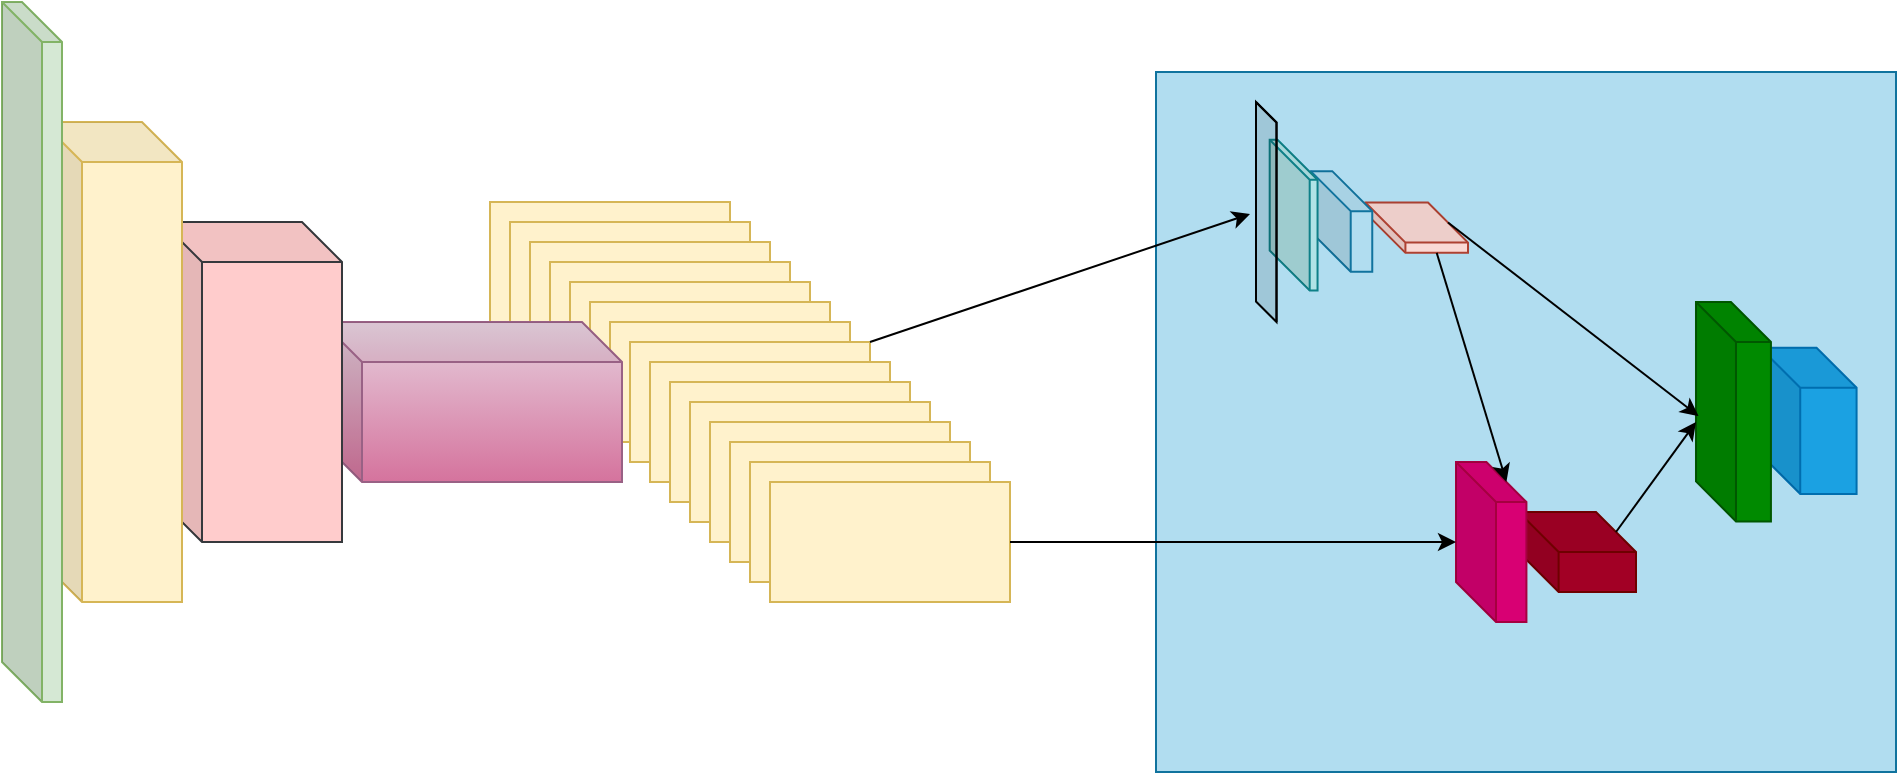 <mxfile version="20.4.0" type="github">
  <diagram id="BGLzXk9twkR0PcoR008e" name="第 1 页">
    <mxGraphModel dx="1663" dy="243" grid="0" gridSize="10" guides="1" tooltips="1" connect="1" arrows="1" fold="1" page="0" pageScale="1" pageWidth="827" pageHeight="1169" math="0" shadow="0">
      <root>
        <mxCell id="0" />
        <mxCell id="1" parent="0" />
        <mxCell id="dXBn1VT0IYcO648EgitK-8" value="" style="rounded=0;whiteSpace=wrap;html=1;fillColor=#fff2cc;strokeColor=#d6b656;" vertex="1" parent="1">
          <mxGeometry x="238" y="884" width="120" height="60" as="geometry" />
        </mxCell>
        <mxCell id="dXBn1VT0IYcO648EgitK-9" value="" style="rounded=0;whiteSpace=wrap;html=1;fillColor=#fff2cc;strokeColor=#d6b656;" vertex="1" parent="1">
          <mxGeometry x="248" y="894" width="120" height="60" as="geometry" />
        </mxCell>
        <mxCell id="dXBn1VT0IYcO648EgitK-10" value="" style="rounded=0;whiteSpace=wrap;html=1;fillColor=#fff2cc;strokeColor=#d6b656;" vertex="1" parent="1">
          <mxGeometry x="258" y="904" width="120" height="60" as="geometry" />
        </mxCell>
        <mxCell id="dXBn1VT0IYcO648EgitK-11" value="" style="rounded=0;whiteSpace=wrap;html=1;fillColor=#fff2cc;strokeColor=#d6b656;" vertex="1" parent="1">
          <mxGeometry x="268" y="914" width="120" height="60" as="geometry" />
        </mxCell>
        <mxCell id="dXBn1VT0IYcO648EgitK-12" value="" style="rounded=0;whiteSpace=wrap;html=1;fillColor=#fff2cc;strokeColor=#d6b656;" vertex="1" parent="1">
          <mxGeometry x="278" y="924" width="120" height="60" as="geometry" />
        </mxCell>
        <mxCell id="dXBn1VT0IYcO648EgitK-13" value="" style="rounded=0;whiteSpace=wrap;html=1;fillColor=#fff2cc;strokeColor=#d6b656;" vertex="1" parent="1">
          <mxGeometry x="288" y="934" width="120" height="60" as="geometry" />
        </mxCell>
        <mxCell id="dXBn1VT0IYcO648EgitK-14" value="" style="rounded=0;whiteSpace=wrap;html=1;fillColor=#fff2cc;strokeColor=#d6b656;" vertex="1" parent="1">
          <mxGeometry x="298" y="944" width="120" height="60" as="geometry" />
        </mxCell>
        <mxCell id="dXBn1VT0IYcO648EgitK-15" value="" style="rounded=0;whiteSpace=wrap;html=1;fillColor=#fff2cc;strokeColor=#d6b656;" vertex="1" parent="1">
          <mxGeometry x="308" y="954" width="120" height="60" as="geometry" />
        </mxCell>
        <mxCell id="dXBn1VT0IYcO648EgitK-16" value="" style="rounded=0;whiteSpace=wrap;html=1;fillColor=#fff2cc;strokeColor=#d6b656;" vertex="1" parent="1">
          <mxGeometry x="318" y="964" width="120" height="60" as="geometry" />
        </mxCell>
        <mxCell id="dXBn1VT0IYcO648EgitK-17" value="" style="rounded=0;whiteSpace=wrap;html=1;fillColor=#fff2cc;strokeColor=#d6b656;" vertex="1" parent="1">
          <mxGeometry x="328" y="974" width="120" height="60" as="geometry" />
        </mxCell>
        <mxCell id="dXBn1VT0IYcO648EgitK-18" value="" style="rounded=0;whiteSpace=wrap;html=1;fillColor=#fff2cc;strokeColor=#d6b656;" vertex="1" parent="1">
          <mxGeometry x="338" y="984" width="120" height="60" as="geometry" />
        </mxCell>
        <mxCell id="dXBn1VT0IYcO648EgitK-19" value="" style="rounded=0;whiteSpace=wrap;html=1;fillColor=#fff2cc;strokeColor=#d6b656;" vertex="1" parent="1">
          <mxGeometry x="348" y="994" width="120" height="60" as="geometry" />
        </mxCell>
        <mxCell id="dXBn1VT0IYcO648EgitK-20" value="" style="rounded=0;whiteSpace=wrap;html=1;fillColor=#fff2cc;strokeColor=#d6b656;" vertex="1" parent="1">
          <mxGeometry x="358" y="1004" width="120" height="60" as="geometry" />
        </mxCell>
        <mxCell id="dXBn1VT0IYcO648EgitK-21" value="" style="rounded=0;whiteSpace=wrap;html=1;fillColor=#fff2cc;strokeColor=#d6b656;" vertex="1" parent="1">
          <mxGeometry x="368" y="1014" width="120" height="60" as="geometry" />
        </mxCell>
        <mxCell id="dXBn1VT0IYcO648EgitK-22" value="" style="rounded=0;whiteSpace=wrap;html=1;fillColor=#fff2cc;strokeColor=#d6b656;" vertex="1" parent="1">
          <mxGeometry x="378" y="1024" width="120" height="60" as="geometry" />
        </mxCell>
        <mxCell id="dXBn1VT0IYcO648EgitK-6" value="" style="shape=cube;whiteSpace=wrap;html=1;boundedLbl=1;backgroundOutline=1;darkOpacity=0.05;darkOpacity2=0.1;fillColor=#e6d0de;gradientColor=#d5739d;strokeColor=#996185;" vertex="1" parent="1">
          <mxGeometry x="154" y="944" width="150" height="80" as="geometry" />
        </mxCell>
        <mxCell id="dXBn1VT0IYcO648EgitK-5" value="" style="shape=cube;whiteSpace=wrap;html=1;boundedLbl=1;backgroundOutline=1;darkOpacity=0.05;darkOpacity2=0.1;fillColor=#ffcccc;strokeColor=#36393d;" vertex="1" parent="1">
          <mxGeometry x="74" y="894" width="90" height="160" as="geometry" />
        </mxCell>
        <mxCell id="dXBn1VT0IYcO648EgitK-4" value="" style="shape=cube;whiteSpace=wrap;html=1;boundedLbl=1;backgroundOutline=1;darkOpacity=0.05;darkOpacity2=0.1;fillColor=#fff2cc;strokeColor=#d6b656;" vertex="1" parent="1">
          <mxGeometry x="14" y="844" width="70" height="240" as="geometry" />
        </mxCell>
        <mxCell id="dXBn1VT0IYcO648EgitK-3" value="" style="shape=cube;whiteSpace=wrap;html=1;boundedLbl=1;backgroundOutline=1;darkOpacity=0.05;darkOpacity2=0.1;fillColor=#d5e8d4;strokeColor=#82b366;" vertex="1" parent="1">
          <mxGeometry x="-6" y="784" width="30" height="350" as="geometry" />
        </mxCell>
        <mxCell id="dXBn1VT0IYcO648EgitK-39" value="" style="rounded=0;whiteSpace=wrap;html=1;fillColor=#b1ddf0;strokeColor=#10739e;" vertex="1" parent="1">
          <mxGeometry x="571" y="819" width="370" height="350" as="geometry" />
        </mxCell>
        <mxCell id="dXBn1VT0IYcO648EgitK-54" value="" style="group" vertex="1" connectable="0" parent="1">
          <mxGeometry x="621" y="834" width="106" height="110" as="geometry" />
        </mxCell>
        <mxCell id="dXBn1VT0IYcO648EgitK-56" value="" style="edgeStyle=none;rounded=0;orthogonalLoop=1;jettySize=auto;html=1;" edge="1" parent="dXBn1VT0IYcO648EgitK-54" source="dXBn1VT0IYcO648EgitK-50" target="dXBn1VT0IYcO648EgitK-53">
          <mxGeometry relative="1" as="geometry" />
        </mxCell>
        <mxCell id="dXBn1VT0IYcO648EgitK-50" value="" style="shape=cube;whiteSpace=wrap;html=1;boundedLbl=1;backgroundOutline=1;darkOpacity=0.05;darkOpacity2=0.1;fillColor=#fad9d5;strokeColor=#ae4132;" vertex="1" parent="dXBn1VT0IYcO648EgitK-54">
          <mxGeometry x="54.71" y="50.286" width="51.29" height="25.143" as="geometry" />
        </mxCell>
        <mxCell id="dXBn1VT0IYcO648EgitK-51" value="" style="shape=cube;whiteSpace=wrap;html=1;boundedLbl=1;backgroundOutline=1;darkOpacity=0.05;darkOpacity2=0.1;fillColor=#b1ddf0;strokeColor=#10739e;" vertex="1" parent="dXBn1VT0IYcO648EgitK-54">
          <mxGeometry x="27.355" y="34.571" width="30.774" height="50.286" as="geometry" />
        </mxCell>
        <mxCell id="dXBn1VT0IYcO648EgitK-52" value="" style="shape=cube;whiteSpace=wrap;html=1;boundedLbl=1;backgroundOutline=1;darkOpacity=0.05;darkOpacity2=0.1;fillColor=#b0e3e6;strokeColor=#0e8088;" vertex="1" parent="dXBn1VT0IYcO648EgitK-54">
          <mxGeometry x="6.839" y="18.857" width="23.935" height="75.429" as="geometry" />
        </mxCell>
        <mxCell id="dXBn1VT0IYcO648EgitK-53" value="" style="shape=cube;whiteSpace=wrap;html=1;boundedLbl=1;backgroundOutline=1;darkOpacity=0.05;darkOpacity2=0.1;fillColor=none;" vertex="1" parent="dXBn1VT0IYcO648EgitK-54">
          <mxGeometry width="10.258" height="110" as="geometry" />
        </mxCell>
        <mxCell id="dXBn1VT0IYcO648EgitK-63" value="" style="group" vertex="1" connectable="0" parent="1">
          <mxGeometry x="721" y="1014" width="90" height="80" as="geometry" />
        </mxCell>
        <mxCell id="dXBn1VT0IYcO648EgitK-58" value="" style="shape=cube;whiteSpace=wrap;html=1;boundedLbl=1;backgroundOutline=1;darkOpacity=0.05;darkOpacity2=0.1;fillColor=#a20025;fontColor=#ffffff;strokeColor=#6F0000;" vertex="1" parent="dXBn1VT0IYcO648EgitK-63">
          <mxGeometry x="31.304" y="25" width="58.696" height="40" as="geometry" />
        </mxCell>
        <mxCell id="dXBn1VT0IYcO648EgitK-59" value="" style="shape=cube;whiteSpace=wrap;html=1;boundedLbl=1;backgroundOutline=1;darkOpacity=0.05;darkOpacity2=0.1;fillColor=#d80073;fontColor=#ffffff;strokeColor=#A50040;" vertex="1" parent="dXBn1VT0IYcO648EgitK-63">
          <mxGeometry width="35.217" height="80" as="geometry" />
        </mxCell>
        <mxCell id="dXBn1VT0IYcO648EgitK-66" style="edgeStyle=none;rounded=0;orthogonalLoop=1;jettySize=auto;html=1;exitX=0;exitY=0;exitDx=35.645;exitDy=25.143;exitPerimeter=0;entryX=0;entryY=0;entryDx=25.217;entryDy=10;entryPerimeter=0;" edge="1" parent="1" source="dXBn1VT0IYcO648EgitK-50" target="dXBn1VT0IYcO648EgitK-59">
          <mxGeometry relative="1" as="geometry" />
        </mxCell>
        <mxCell id="dXBn1VT0IYcO648EgitK-67" style="edgeStyle=none;rounded=0;orthogonalLoop=1;jettySize=auto;html=1;exitX=1;exitY=0;exitDx=0;exitDy=0;" edge="1" parent="1" source="dXBn1VT0IYcO648EgitK-15">
          <mxGeometry relative="1" as="geometry">
            <mxPoint x="618" y="890" as="targetPoint" />
          </mxGeometry>
        </mxCell>
        <mxCell id="dXBn1VT0IYcO648EgitK-73" value="" style="group" vertex="1" connectable="0" parent="1">
          <mxGeometry x="840.996" y="933.999" width="80.294" height="109.714" as="geometry" />
        </mxCell>
        <mxCell id="dXBn1VT0IYcO648EgitK-69" value="" style="shape=cube;whiteSpace=wrap;html=1;boundedLbl=1;backgroundOutline=1;darkOpacity=0.05;darkOpacity2=0.1;fillColor=#1ba1e2;fontColor=#ffffff;strokeColor=#006EAF;" vertex="1" parent="dXBn1VT0IYcO648EgitK-73">
          <mxGeometry x="32.118" y="22.857" width="48.176" height="73.143" as="geometry" />
        </mxCell>
        <mxCell id="dXBn1VT0IYcO648EgitK-70" value="" style="shape=cube;whiteSpace=wrap;html=1;boundedLbl=1;backgroundOutline=1;darkOpacity=0.05;darkOpacity2=0.1;fillColor=#008a00;fontColor=#ffffff;strokeColor=#005700;" vertex="1" parent="dXBn1VT0IYcO648EgitK-73">
          <mxGeometry width="37.471" height="109.714" as="geometry" />
        </mxCell>
        <mxCell id="dXBn1VT0IYcO648EgitK-74" style="edgeStyle=none;rounded=0;orthogonalLoop=1;jettySize=auto;html=1;exitX=0;exitY=0;exitDx=41.29;exitDy=10;exitPerimeter=0;entryX=0.034;entryY=0.52;entryDx=0;entryDy=0;entryPerimeter=0;" edge="1" parent="1" source="dXBn1VT0IYcO648EgitK-50" target="dXBn1VT0IYcO648EgitK-70">
          <mxGeometry relative="1" as="geometry" />
        </mxCell>
        <mxCell id="dXBn1VT0IYcO648EgitK-75" style="edgeStyle=none;rounded=0;orthogonalLoop=1;jettySize=auto;html=1;exitX=0;exitY=0;exitDx=48.696;exitDy=10;exitPerimeter=0;entryX=0;entryY=0.547;entryDx=0;entryDy=0;entryPerimeter=0;" edge="1" parent="1" source="dXBn1VT0IYcO648EgitK-58" target="dXBn1VT0IYcO648EgitK-70">
          <mxGeometry relative="1" as="geometry" />
        </mxCell>
        <mxCell id="dXBn1VT0IYcO648EgitK-76" style="edgeStyle=none;rounded=0;orthogonalLoop=1;jettySize=auto;html=1;exitX=1;exitY=0.5;exitDx=0;exitDy=0;" edge="1" parent="1" source="dXBn1VT0IYcO648EgitK-22" target="dXBn1VT0IYcO648EgitK-59">
          <mxGeometry relative="1" as="geometry" />
        </mxCell>
      </root>
    </mxGraphModel>
  </diagram>
</mxfile>
